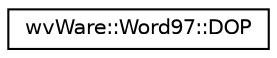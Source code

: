 digraph "类继承关系图"
{
  edge [fontname="Helvetica",fontsize="10",labelfontname="Helvetica",labelfontsize="10"];
  node [fontname="Helvetica",fontsize="10",shape=record];
  rankdir="LR";
  Node0 [label="wvWare::Word97::DOP",height=0.2,width=0.4,color="black", fillcolor="white", style="filled",URL="$structwv_ware_1_1_word97_1_1_d_o_p.html"];
}
